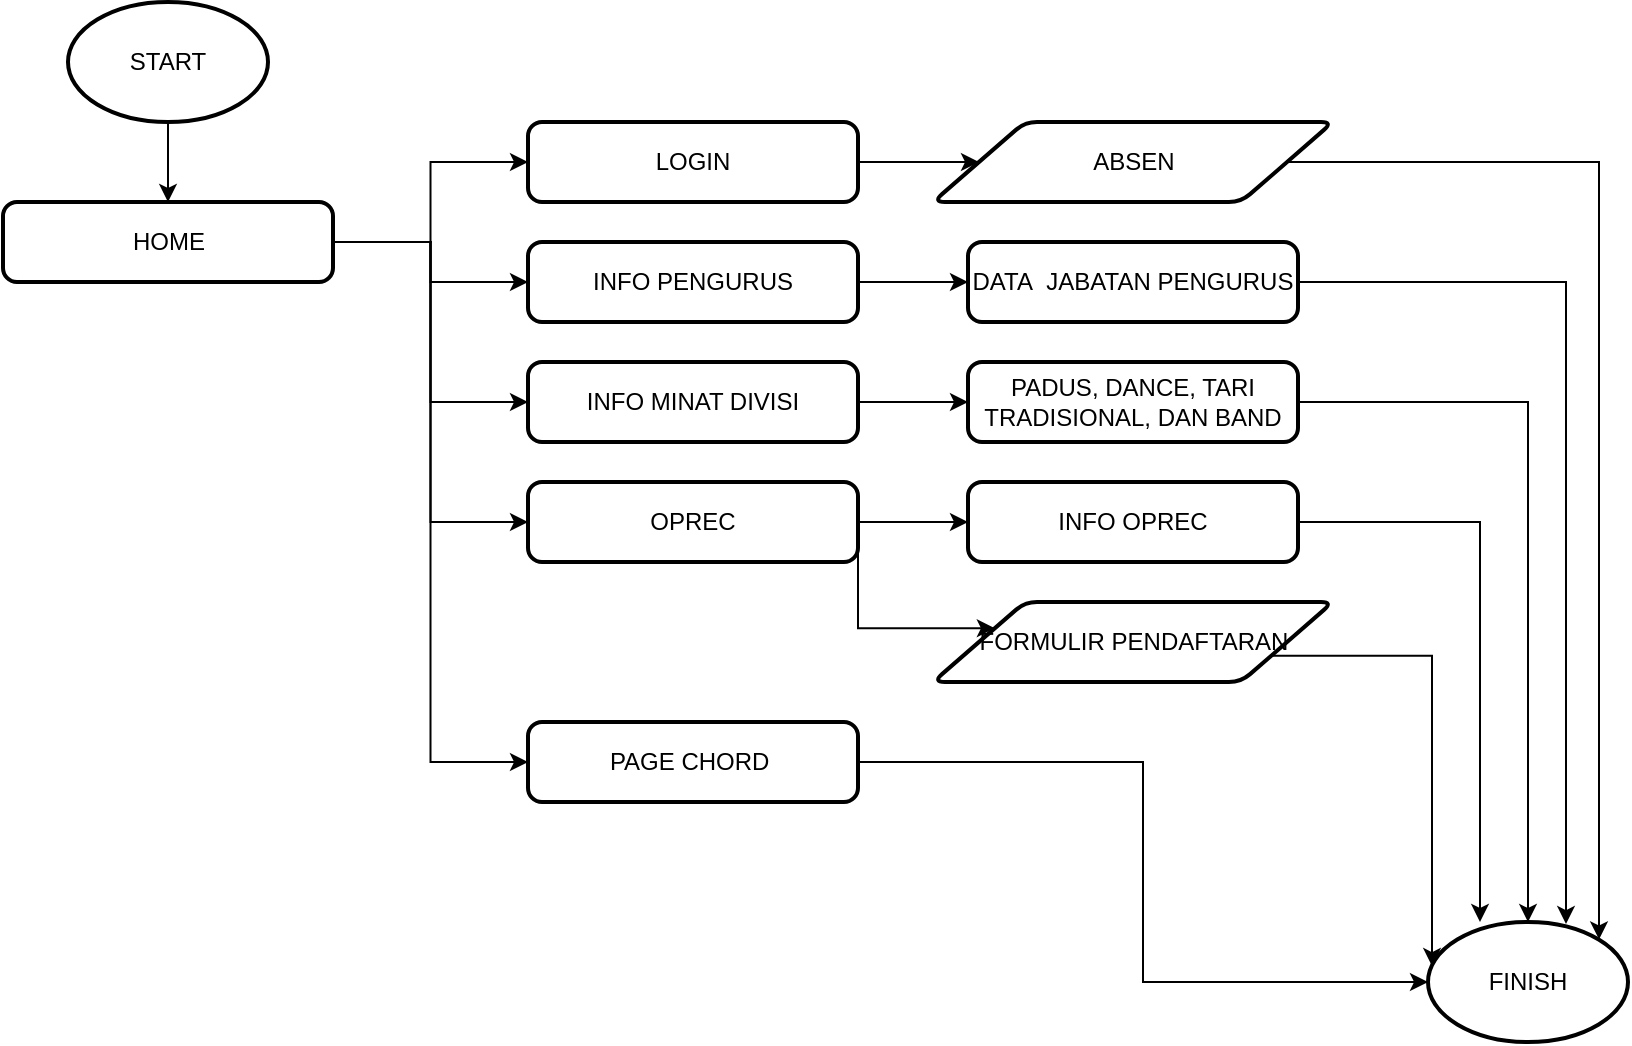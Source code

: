 <mxfile version="15.2.9" type="device"><diagram id="C5RBs43oDa-KdzZeNtuy" name="Page-1"><mxGraphModel dx="1240" dy="643" grid="1" gridSize="10" guides="1" tooltips="1" connect="1" arrows="1" fold="1" page="1" pageScale="1" pageWidth="827" pageHeight="1169" math="0" shadow="0"><root><mxCell id="WIyWlLk6GJQsqaUBKTNV-0"/><mxCell id="WIyWlLk6GJQsqaUBKTNV-1" parent="WIyWlLk6GJQsqaUBKTNV-0"/><mxCell id="DUwZw2BIHAWcJ86yi_DN-2" style="edgeStyle=orthogonalEdgeStyle;rounded=0;orthogonalLoop=1;jettySize=auto;html=1;exitX=0.5;exitY=1;exitDx=0;exitDy=0;exitPerimeter=0;" parent="WIyWlLk6GJQsqaUBKTNV-1" source="DUwZw2BIHAWcJ86yi_DN-0" edge="1"><mxGeometry relative="1" as="geometry"><mxPoint x="220" y="240" as="targetPoint"/></mxGeometry></mxCell><mxCell id="DUwZw2BIHAWcJ86yi_DN-0" value="START" style="strokeWidth=2;html=1;shape=mxgraph.flowchart.start_1;whiteSpace=wrap;" parent="WIyWlLk6GJQsqaUBKTNV-1" vertex="1"><mxGeometry x="170" y="140" width="100" height="60" as="geometry"/></mxCell><mxCell id="BVg-tZ4cU_-sQFdXVDwI-12" style="edgeStyle=orthogonalEdgeStyle;rounded=0;orthogonalLoop=1;jettySize=auto;html=1;exitX=1;exitY=0.5;exitDx=0;exitDy=0;entryX=0;entryY=0.5;entryDx=0;entryDy=0;" edge="1" parent="WIyWlLk6GJQsqaUBKTNV-1" source="DUwZw2BIHAWcJ86yi_DN-3" target="BVg-tZ4cU_-sQFdXVDwI-3"><mxGeometry relative="1" as="geometry"/></mxCell><mxCell id="BVg-tZ4cU_-sQFdXVDwI-13" style="edgeStyle=orthogonalEdgeStyle;rounded=0;orthogonalLoop=1;jettySize=auto;html=1;exitX=1;exitY=0.5;exitDx=0;exitDy=0;entryX=0;entryY=0.5;entryDx=0;entryDy=0;" edge="1" parent="WIyWlLk6GJQsqaUBKTNV-1" source="DUwZw2BIHAWcJ86yi_DN-3" target="BVg-tZ4cU_-sQFdXVDwI-2"><mxGeometry relative="1" as="geometry"/></mxCell><mxCell id="BVg-tZ4cU_-sQFdXVDwI-14" style="edgeStyle=orthogonalEdgeStyle;rounded=0;orthogonalLoop=1;jettySize=auto;html=1;exitX=1;exitY=0.5;exitDx=0;exitDy=0;entryX=0;entryY=0.5;entryDx=0;entryDy=0;" edge="1" parent="WIyWlLk6GJQsqaUBKTNV-1" source="DUwZw2BIHAWcJ86yi_DN-3" target="BVg-tZ4cU_-sQFdXVDwI-1"><mxGeometry relative="1" as="geometry"/></mxCell><mxCell id="BVg-tZ4cU_-sQFdXVDwI-15" style="edgeStyle=orthogonalEdgeStyle;rounded=0;orthogonalLoop=1;jettySize=auto;html=1;exitX=1;exitY=0.5;exitDx=0;exitDy=0;entryX=0;entryY=0.5;entryDx=0;entryDy=0;" edge="1" parent="WIyWlLk6GJQsqaUBKTNV-1" source="DUwZw2BIHAWcJ86yi_DN-3" target="BVg-tZ4cU_-sQFdXVDwI-0"><mxGeometry relative="1" as="geometry"/></mxCell><mxCell id="BVg-tZ4cU_-sQFdXVDwI-16" style="edgeStyle=orthogonalEdgeStyle;rounded=0;orthogonalLoop=1;jettySize=auto;html=1;exitX=1;exitY=0.5;exitDx=0;exitDy=0;entryX=0;entryY=0.5;entryDx=0;entryDy=0;" edge="1" parent="WIyWlLk6GJQsqaUBKTNV-1" source="DUwZw2BIHAWcJ86yi_DN-3" target="BVg-tZ4cU_-sQFdXVDwI-4"><mxGeometry relative="1" as="geometry"/></mxCell><mxCell id="DUwZw2BIHAWcJ86yi_DN-3" value="HOME" style="rounded=1;whiteSpace=wrap;html=1;absoluteArcSize=1;arcSize=14;strokeWidth=2;" parent="WIyWlLk6GJQsqaUBKTNV-1" vertex="1"><mxGeometry x="137.5" y="240" width="165" height="40" as="geometry"/></mxCell><mxCell id="BVg-tZ4cU_-sQFdXVDwI-20" style="edgeStyle=orthogonalEdgeStyle;rounded=0;orthogonalLoop=1;jettySize=auto;html=1;exitX=1;exitY=0.5;exitDx=0;exitDy=0;entryX=0;entryY=0.5;entryDx=0;entryDy=0;" edge="1" parent="WIyWlLk6GJQsqaUBKTNV-1" source="BVg-tZ4cU_-sQFdXVDwI-0" target="BVg-tZ4cU_-sQFdXVDwI-5"><mxGeometry relative="1" as="geometry"/></mxCell><mxCell id="BVg-tZ4cU_-sQFdXVDwI-21" style="edgeStyle=orthogonalEdgeStyle;rounded=0;orthogonalLoop=1;jettySize=auto;html=1;exitX=1;exitY=0.5;exitDx=0;exitDy=0;entryX=0;entryY=0.25;entryDx=0;entryDy=0;" edge="1" parent="WIyWlLk6GJQsqaUBKTNV-1" source="BVg-tZ4cU_-sQFdXVDwI-0" target="BVg-tZ4cU_-sQFdXVDwI-9"><mxGeometry relative="1" as="geometry"><Array as="points"><mxPoint x="565" y="453"/></Array></mxGeometry></mxCell><mxCell id="BVg-tZ4cU_-sQFdXVDwI-0" value="OPREC" style="rounded=1;whiteSpace=wrap;html=1;absoluteArcSize=1;arcSize=14;strokeWidth=2;" vertex="1" parent="WIyWlLk6GJQsqaUBKTNV-1"><mxGeometry x="400" y="380" width="165" height="40" as="geometry"/></mxCell><mxCell id="BVg-tZ4cU_-sQFdXVDwI-19" style="edgeStyle=orthogonalEdgeStyle;rounded=0;orthogonalLoop=1;jettySize=auto;html=1;exitX=1;exitY=0.5;exitDx=0;exitDy=0;" edge="1" parent="WIyWlLk6GJQsqaUBKTNV-1" source="BVg-tZ4cU_-sQFdXVDwI-1" target="BVg-tZ4cU_-sQFdXVDwI-6"><mxGeometry relative="1" as="geometry"/></mxCell><mxCell id="BVg-tZ4cU_-sQFdXVDwI-1" value="INFO MINAT DIVISI" style="rounded=1;whiteSpace=wrap;html=1;absoluteArcSize=1;arcSize=14;strokeWidth=2;" vertex="1" parent="WIyWlLk6GJQsqaUBKTNV-1"><mxGeometry x="400" y="320" width="165" height="40" as="geometry"/></mxCell><mxCell id="BVg-tZ4cU_-sQFdXVDwI-18" style="edgeStyle=orthogonalEdgeStyle;rounded=0;orthogonalLoop=1;jettySize=auto;html=1;exitX=1;exitY=0.5;exitDx=0;exitDy=0;entryX=0;entryY=0.5;entryDx=0;entryDy=0;" edge="1" parent="WIyWlLk6GJQsqaUBKTNV-1" source="BVg-tZ4cU_-sQFdXVDwI-2" target="BVg-tZ4cU_-sQFdXVDwI-7"><mxGeometry relative="1" as="geometry"/></mxCell><mxCell id="BVg-tZ4cU_-sQFdXVDwI-2" value="INFO PENGURUS" style="rounded=1;whiteSpace=wrap;html=1;absoluteArcSize=1;arcSize=14;strokeWidth=2;" vertex="1" parent="WIyWlLk6GJQsqaUBKTNV-1"><mxGeometry x="400" y="260" width="165" height="40" as="geometry"/></mxCell><mxCell id="BVg-tZ4cU_-sQFdXVDwI-17" style="edgeStyle=orthogonalEdgeStyle;rounded=0;orthogonalLoop=1;jettySize=auto;html=1;exitX=1;exitY=0.5;exitDx=0;exitDy=0;entryX=0;entryY=0.5;entryDx=0;entryDy=0;" edge="1" parent="WIyWlLk6GJQsqaUBKTNV-1" source="BVg-tZ4cU_-sQFdXVDwI-3" target="BVg-tZ4cU_-sQFdXVDwI-11"><mxGeometry relative="1" as="geometry"/></mxCell><mxCell id="BVg-tZ4cU_-sQFdXVDwI-3" value="LOGIN" style="rounded=1;whiteSpace=wrap;html=1;absoluteArcSize=1;arcSize=14;strokeWidth=2;" vertex="1" parent="WIyWlLk6GJQsqaUBKTNV-1"><mxGeometry x="400" y="200" width="165" height="40" as="geometry"/></mxCell><mxCell id="BVg-tZ4cU_-sQFdXVDwI-22" style="edgeStyle=orthogonalEdgeStyle;rounded=0;orthogonalLoop=1;jettySize=auto;html=1;exitX=1;exitY=0.5;exitDx=0;exitDy=0;entryX=0;entryY=0.5;entryDx=0;entryDy=0;entryPerimeter=0;" edge="1" parent="WIyWlLk6GJQsqaUBKTNV-1" source="BVg-tZ4cU_-sQFdXVDwI-4" target="BVg-tZ4cU_-sQFdXVDwI-10"><mxGeometry relative="1" as="geometry"/></mxCell><mxCell id="BVg-tZ4cU_-sQFdXVDwI-4" value="PAGE CHORD&amp;nbsp;" style="rounded=1;whiteSpace=wrap;html=1;absoluteArcSize=1;arcSize=14;strokeWidth=2;" vertex="1" parent="WIyWlLk6GJQsqaUBKTNV-1"><mxGeometry x="400" y="500" width="165" height="40" as="geometry"/></mxCell><mxCell id="BVg-tZ4cU_-sQFdXVDwI-29" style="edgeStyle=orthogonalEdgeStyle;rounded=0;orthogonalLoop=1;jettySize=auto;html=1;exitX=1;exitY=0.5;exitDx=0;exitDy=0;entryX=0.26;entryY=0;entryDx=0;entryDy=0;entryPerimeter=0;" edge="1" parent="WIyWlLk6GJQsqaUBKTNV-1" source="BVg-tZ4cU_-sQFdXVDwI-5" target="BVg-tZ4cU_-sQFdXVDwI-10"><mxGeometry relative="1" as="geometry"/></mxCell><mxCell id="BVg-tZ4cU_-sQFdXVDwI-5" value="INFO OPREC" style="rounded=1;whiteSpace=wrap;html=1;absoluteArcSize=1;arcSize=14;strokeWidth=2;" vertex="1" parent="WIyWlLk6GJQsqaUBKTNV-1"><mxGeometry x="620" y="380" width="165" height="40" as="geometry"/></mxCell><mxCell id="BVg-tZ4cU_-sQFdXVDwI-30" style="edgeStyle=orthogonalEdgeStyle;rounded=0;orthogonalLoop=1;jettySize=auto;html=1;exitX=1;exitY=0.5;exitDx=0;exitDy=0;entryX=0.5;entryY=0;entryDx=0;entryDy=0;entryPerimeter=0;" edge="1" parent="WIyWlLk6GJQsqaUBKTNV-1" source="BVg-tZ4cU_-sQFdXVDwI-6" target="BVg-tZ4cU_-sQFdXVDwI-10"><mxGeometry relative="1" as="geometry"/></mxCell><mxCell id="BVg-tZ4cU_-sQFdXVDwI-6" value="PADUS, DANCE, TARI TRADISIONAL, DAN BAND" style="rounded=1;whiteSpace=wrap;html=1;absoluteArcSize=1;arcSize=14;strokeWidth=2;" vertex="1" parent="WIyWlLk6GJQsqaUBKTNV-1"><mxGeometry x="620" y="320" width="165" height="40" as="geometry"/></mxCell><mxCell id="BVg-tZ4cU_-sQFdXVDwI-31" style="edgeStyle=orthogonalEdgeStyle;rounded=0;orthogonalLoop=1;jettySize=auto;html=1;exitX=1;exitY=0.5;exitDx=0;exitDy=0;entryX=0.69;entryY=0.017;entryDx=0;entryDy=0;entryPerimeter=0;" edge="1" parent="WIyWlLk6GJQsqaUBKTNV-1" source="BVg-tZ4cU_-sQFdXVDwI-7" target="BVg-tZ4cU_-sQFdXVDwI-10"><mxGeometry relative="1" as="geometry"/></mxCell><mxCell id="BVg-tZ4cU_-sQFdXVDwI-7" value="DATA&amp;nbsp; JABATAN PENGURUS" style="rounded=1;whiteSpace=wrap;html=1;absoluteArcSize=1;arcSize=14;strokeWidth=2;" vertex="1" parent="WIyWlLk6GJQsqaUBKTNV-1"><mxGeometry x="620" y="260" width="165" height="40" as="geometry"/></mxCell><mxCell id="BVg-tZ4cU_-sQFdXVDwI-28" style="edgeStyle=orthogonalEdgeStyle;rounded=0;orthogonalLoop=1;jettySize=auto;html=1;exitX=1;exitY=0.75;exitDx=0;exitDy=0;entryX=0.02;entryY=0.367;entryDx=0;entryDy=0;entryPerimeter=0;" edge="1" parent="WIyWlLk6GJQsqaUBKTNV-1" source="BVg-tZ4cU_-sQFdXVDwI-9" target="BVg-tZ4cU_-sQFdXVDwI-10"><mxGeometry relative="1" as="geometry"/></mxCell><mxCell id="BVg-tZ4cU_-sQFdXVDwI-9" value="FORMULIR PENDAFTARAN" style="shape=parallelogram;html=1;strokeWidth=2;perimeter=parallelogramPerimeter;whiteSpace=wrap;rounded=1;arcSize=12;size=0.23;" vertex="1" parent="WIyWlLk6GJQsqaUBKTNV-1"><mxGeometry x="602.5" y="440" width="200" height="40" as="geometry"/></mxCell><mxCell id="BVg-tZ4cU_-sQFdXVDwI-10" value="FINISH" style="strokeWidth=2;html=1;shape=mxgraph.flowchart.start_1;whiteSpace=wrap;" vertex="1" parent="WIyWlLk6GJQsqaUBKTNV-1"><mxGeometry x="850" y="600" width="100" height="60" as="geometry"/></mxCell><mxCell id="BVg-tZ4cU_-sQFdXVDwI-32" style="edgeStyle=orthogonalEdgeStyle;rounded=0;orthogonalLoop=1;jettySize=auto;html=1;exitX=1;exitY=0.5;exitDx=0;exitDy=0;entryX=0.855;entryY=0.145;entryDx=0;entryDy=0;entryPerimeter=0;" edge="1" parent="WIyWlLk6GJQsqaUBKTNV-1" source="BVg-tZ4cU_-sQFdXVDwI-11" target="BVg-tZ4cU_-sQFdXVDwI-10"><mxGeometry relative="1" as="geometry"/></mxCell><mxCell id="BVg-tZ4cU_-sQFdXVDwI-11" value="ABSEN" style="shape=parallelogram;html=1;strokeWidth=2;perimeter=parallelogramPerimeter;whiteSpace=wrap;rounded=1;arcSize=12;size=0.23;" vertex="1" parent="WIyWlLk6GJQsqaUBKTNV-1"><mxGeometry x="602.5" y="200" width="200" height="40" as="geometry"/></mxCell></root></mxGraphModel></diagram></mxfile>